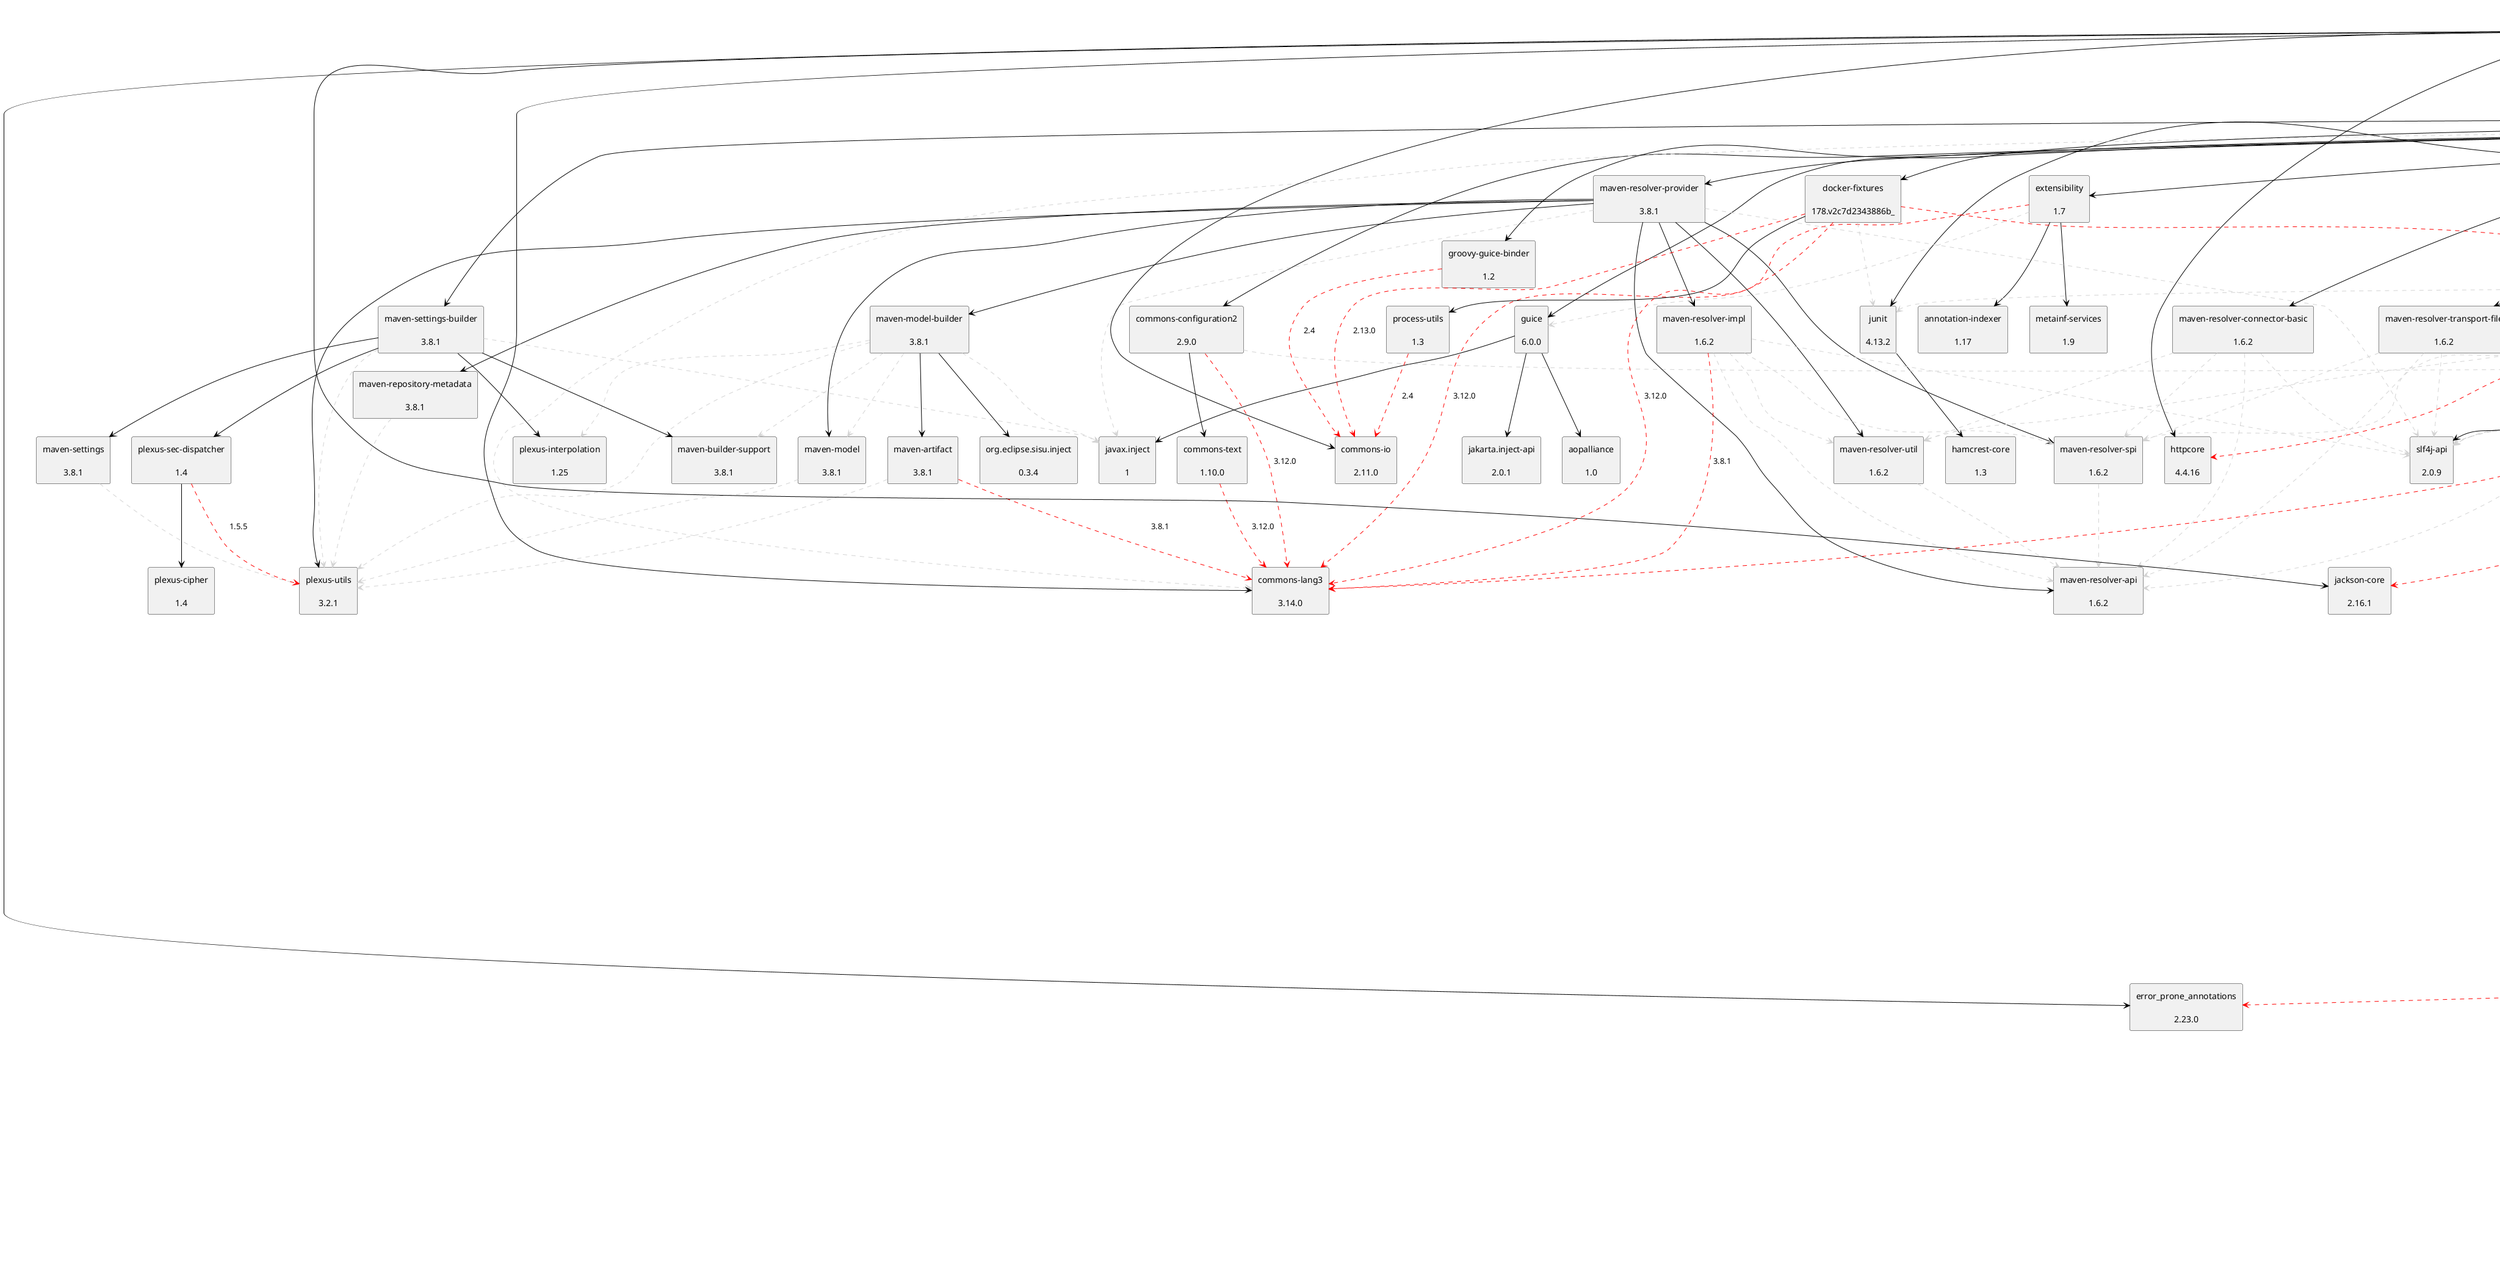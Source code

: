 @startuml
skinparam defaultTextAlignment center
skinparam rectangle {
  BackgroundColor<<optional>> beige
  BackgroundColor<<test>> lightGreen
  BackgroundColor<<runtime>> lightBlue
  BackgroundColor<<provided>> lightGray
}
rectangle "gitlab4j-api\n\n5.2.0" as org_gitlab4j_gitlab4j_api_jar
rectangle "jakarta.activation-api\n\n1.2.2" as jakarta_activation_jakarta_activation_api_jar
rectangle "jersey-common\n\n2.35" as org_glassfish_jersey_core_jersey_common_jar
rectangle "jakarta.ws.rs-api\n\n2.1.6" as jakarta_ws_rs_jakarta_ws_rs_api_jar
rectangle "jakarta.annotation-api\n\n1.3.5" as jakarta_annotation_jakarta_annotation_api_jar
rectangle "jakarta.inject\n\n2.6.1" as org_glassfish_hk2_external_jakarta_inject_jar
rectangle "osgi-resource-locator\n\n1.0.3" as org_glassfish_hk2_osgi_resource_locator_jar
rectangle "jersey-hk2\n\n2.35" as org_glassfish_jersey_inject_jersey_hk2_jar
rectangle "hk2-locator\n\n2.6.1" as org_glassfish_hk2_hk2_locator_jar
rectangle "aopalliance-repackaged\n\n2.6.1" as org_glassfish_hk2_external_aopalliance_repackaged_jar
rectangle "hk2-api\n\n2.6.1" as org_glassfish_hk2_hk2_api_jar
rectangle "hk2-utils\n\n2.6.1" as org_glassfish_hk2_hk2_utils_jar
rectangle "javassist\n\n3.27.0-GA" as org_javassist_javassist_jar
rectangle "jersey-client\n\n2.35" as org_glassfish_jersey_core_jersey_client_jar
rectangle "jersey-apache-connector\n\n2.35" as org_glassfish_jersey_connectors_jersey_apache_connector_jar
rectangle "httpclient\n\n4.5.14" as org_apache_httpcomponents_httpclient_jar
rectangle "jersey-media-multipart\n\n2.35" as org_glassfish_jersey_media_jersey_media_multipart_jar
rectangle "mimepull\n\n1.9.13" as org_jvnet_mimepull_mimepull_jar
rectangle "jersey-media-json-jackson\n\n2.35" as org_glassfish_jersey_media_jersey_media_json_jackson_jar
rectangle "jersey-entity-filtering\n\n2.35" as org_glassfish_jersey_ext_jersey_entity_filtering_jar
rectangle "jackson-annotations\n\n2.16.1" as com_fasterxml_jackson_core_jackson_annotations_jar
rectangle "jackson-databind\n\n2.16.1" as com_fasterxml_jackson_core_jackson_databind_jar
rectangle "jackson-module-jaxb-annotations\n\n2.12.2" as com_fasterxml_jackson_module_jackson_module_jaxb_annotations_jar
rectangle "jackson-core\n\n2.16.1" as com_fasterxml_jackson_core_jackson_core_jar
rectangle "jakarta.xml.bind-api\n\n2.3.2" as jakarta_xml_bind_jakarta_xml_bind_api_jar
rectangle "jakarta.servlet-api\n\n4.0.4" as jakarta_servlet_jakarta_servlet_api_jar
rectangle "acceptance-test-harness\n\n5770.v81b_784f28b_d7" as org_jenkins_ci_acceptance_test_harness_jar
rectangle "args4j\n\n2.33" as args4j_args4j_jar
rectangle "netty-codec\n\n4.1.104.Final" as io_netty_netty_codec_jar
rectangle "netty-common\n\n4.1.104.Final" as io_netty_netty_common_jar
rectangle "netty-buffer\n\n4.1.104.Final" as io_netty_netty_buffer_jar
rectangle "netty-transport\n\n4.1.104.Final" as io_netty_netty_transport_jar
rectangle "netty-resolver\n\n4.1.104.Final" as io_netty_netty_resolver_jar
rectangle "browserup-proxy-core\n\n2.1.2" as com_browserup_browserup_proxy_core_jar
rectangle "littleproxy\n\n2.0.0-beta-5" as xyz_rogfam_littleproxy_jar
rectangle "guava\n\n32.1.3-jre" as com_google_guava_guava_jar
rectangle "commons-lang3\n\n3.14.0" as org_apache_commons_commons_lang3_jar
rectangle "barchart-udt-bundle\n\n2.3.0" as com_barchart_udt_barchart_udt_bundle_jar
rectangle "slf4j-api\n\n2.0.9" as org_slf4j_slf4j_api_jar
rectangle "extensibility\n\n1.7" as com_cloudbees_extensibility_jar
rectangle "guice\n\n6.0.0" as com_google_inject_guice_jar
rectangle "annotation-indexer\n\n1.17" as org_jenkins_ci_annotation_indexer_jar
rectangle "metainf-services\n\n1.9" as org_kohsuke_metainf_services_metainf_services_jar
rectangle "jffi\n\n1.3.12" as com_github_jnr_jffi_jar
rectangle "jffi\nnative\n1.3.12" as com_github_jnr_jffi_jar_native
rectangle "jnr-ffi\n\n2.2.15" as com_github_jnr_jnr_ffi_jar
rectangle "asm\n\n9.2" as org_ow2_asm_asm_jar
rectangle "asm-commons\n\n9.2" as org_ow2_asm_asm_commons_jar
rectangle "asm-tree\n\n9.2" as org_ow2_asm_asm_tree_jar
rectangle "asm-analysis\n\n9.2" as org_ow2_asm_asm_analysis_jar
rectangle "asm-util\n\n9.2" as org_ow2_asm_asm_util_jar
rectangle "jnr-a64asm\n\n1.0.0" as com_github_jnr_jnr_a64asm_jar
rectangle "jnr-x86asm\n\n1.0.2" as com_github_jnr_jnr_x86asm_jar
rectangle "jnr-unixsocket\n\n0.38.21" as com_github_jnr_jnr_unixsocket_jar
rectangle "jnr-constants\n\n0.10.4" as com_github_jnr_jnr_constants_jar
rectangle "jnr-enxio\n\n0.32.16" as com_github_jnr_jnr_enxio_jar
rectangle "jnr-posix\n\n3.1.18" as com_github_jnr_jnr_posix_jar
rectangle "monte-screen-recorder\n\n0.7.7.0" as com_github_stephenc_monte_monte_screen_recorder_jar
rectangle "failureaccess\n\n1.0.1" as com_google_guava_failureaccess_jar
rectangle "listenablefuture\n\n9999.0-empty-to-avoid-conflict-with-guava" as com_google_guava_listenablefuture_jar
rectangle "jsr305\n\n3.0.2" as com_google_code_findbugs_jsr305_jar
rectangle "checker-qual\n\n3.37.0" as org_checkerframework_checker_qual_jar
rectangle "error_prone_annotations\n\n2.23.0" as com_google_errorprone_error_prone_annotations_jar
rectangle "j2objc-annotations\n\n2.8" as com_google_j2objc_j2objc_annotations_jar
rectangle "javax.inject\n\n1" as javax_inject_javax_inject_jar
rectangle "jakarta.inject-api\n\n2.0.1" as jakarta_inject_jakarta_inject_api_jar
rectangle "aopalliance\n\n1.0" as aopalliance_aopalliance_jar
rectangle "jsch\n\n0.1.55" as com_jcraft_jsch_jar
rectangle "commons-logging\n\n1.3.0" as commons_logging_commons_logging_jar
rectangle "commons-net\n\n3.10.0" as commons_net_commons_net_jar
rectangle "junit\n\n4.13.2" as junit_junit_jar
rectangle "hamcrest-core\n\n1.3" as org_hamcrest_hamcrest_core_jar
rectangle "commons-configuration2\n\n2.9.0" as org_apache_commons_commons_configuration2_jar
rectangle "commons-text\n\n1.10.0" as org_apache_commons_commons_text_jar
rectangle "maven-model\n\n3.8.1" as org_apache_maven_maven_model_jar
rectangle "plexus-utils\n\n3.2.1" as org_codehaus_plexus_plexus_utils_jar
rectangle "maven-resolver-provider\n\n3.8.1" as org_apache_maven_maven_resolver_provider_jar
rectangle "maven-model-builder\n\n3.8.1" as org_apache_maven_maven_model_builder_jar
rectangle "plexus-interpolation\n\n1.25" as org_codehaus_plexus_plexus_interpolation_jar
rectangle "maven-artifact\n\n3.8.1" as org_apache_maven_maven_artifact_jar
rectangle "maven-builder-support\n\n3.8.1" as org_apache_maven_maven_builder_support_jar
rectangle "org.eclipse.sisu.inject\n\n0.3.4" as org_eclipse_sisu_org_eclipse_sisu_inject_jar
rectangle "maven-repository-metadata\n\n3.8.1" as org_apache_maven_maven_repository_metadata_jar
rectangle "maven-resolver-api\n\n1.6.2" as org_apache_maven_resolver_maven_resolver_api_jar
rectangle "maven-resolver-spi\n\n1.6.2" as org_apache_maven_resolver_maven_resolver_spi_jar
rectangle "maven-resolver-util\n\n1.6.2" as org_apache_maven_resolver_maven_resolver_util_jar
rectangle "maven-resolver-impl\n\n1.6.2" as org_apache_maven_resolver_maven_resolver_impl_jar
rectangle "maven-settings-builder\n\n3.8.1" as org_apache_maven_maven_settings_builder_jar
rectangle "maven-settings\n\n3.8.1" as org_apache_maven_maven_settings_jar
rectangle "plexus-sec-dispatcher\n\n1.4" as org_sonatype_plexus_plexus_sec_dispatcher_jar
rectangle "plexus-cipher\n\n1.4" as org_sonatype_plexus_plexus_cipher_jar
rectangle "maven-resolver-connector-basic\n\n1.6.2" as org_apache_maven_resolver_maven_resolver_connector_basic_jar
rectangle "maven-resolver-transport-file\n\n1.6.2" as org_apache_maven_resolver_maven_resolver_transport_file_jar
rectangle "maven-resolver-transport-http\n\n1.6.2" as org_apache_maven_resolver_maven_resolver_transport_http_jar
rectangle "httpcore\n\n4.4.16" as org_apache_httpcomponents_httpcore_jar
rectangle "bcpkix-jdk18on\n\n1.77" as org_bouncycastle_bcpkix_jdk18on_jar
rectangle "bcprov-jdk18on\n\n1.77" as org_bouncycastle_bcprov_jdk18on_jar
rectangle "bcutil-jdk18on\n\n1.77" as org_bouncycastle_bcutil_jdk18on_jar
rectangle "groovy\n\n3.0.19" as org_codehaus_groovy_groovy_jar
rectangle "groovy-console\n\n3.0.19" as org_codehaus_groovy_groovy_console_jar
rectangle "hamcrest\n\n2.2" as org_hamcrest_hamcrest_jar
rectangle "crypto-util\n\n1.9" as org_jenkins_ci_crypto_util_jar
rectangle "commons-codec\n\n1.11" as commons_codec_commons_codec_jar
rectangle "groovy-guice-binder\n\n1.2" as org_jenkins_ci_groovy_guice_binder_jar
rectangle "commons-io\n\n2.11.0" as commons_io_commons_io_jar
rectangle "commons-discovery\n\n0.4" as commons_discovery_commons_discovery_jar
rectangle "jira-api\n\n1.3" as org_jenkins_ci_jira_api_jar
rectangle "activation\n\n1.1" as javax_activation_activation_jar
rectangle "jaxrpc-api\n\n1.1" as javax_xml_jaxrpc_api_jar
rectangle "saaj-api\n\n1.3" as javax_xml_soap_saaj_api_jar
rectangle "axis\n\n1.4" as org_apache_axis_axis_jar
rectangle "wsdl4j\n\n1.6.1" as wsdl4j_wsdl4j_jar
rectangle "test-annotations\n\n1.4" as org_jenkins_ci_test_annotations_jar
rectangle "version-number\n\n1.11" as org_jenkins_ci_version_number_jar
rectangle "remoting\n\n3192.v713e3b_039fb_e" as org_jenkins_ci_main_remoting_jar
rectangle "docker-fixtures\n\n178.v2c7d2343886b_" as org_jenkins_ci_test_docker_fixtures_jar
rectangle "process-utils\n\n1.3" as org_jenkins_ci_process_utils_jar
rectangle "json\n\n20231013" as org_json_json_jar
rectangle "wordnet-random-name\n\n1.5" as org_kohsuke_wordnet_random_name_jar
rectangle "lift\n\n4.14.0" as org_seleniumhq_selenium_lift_jar
rectangle "selenium-api\n\n4.14.0" as org_seleniumhq_selenium_selenium_api_jar
rectangle "selenium-support\n\n4.14.0" as org_seleniumhq_selenium_selenium_support_jar
rectangle "selenium-chrome-driver\n\n4.14.0" as org_seleniumhq_selenium_selenium_chrome_driver_jar
rectangle "auto-service-annotations\n\n1.1.1" as com_google_auto_service_auto_service_annotations_jar
rectangle "selenium-chromium-driver\n\n4.14.0" as org_seleniumhq_selenium_selenium_chromium_driver_jar
rectangle "selenium-json\n\n4.14.0" as org_seleniumhq_selenium_selenium_json_jar
rectangle "selenium-remote-driver\n\n4.14.0" as org_seleniumhq_selenium_selenium_remote_driver_jar
rectangle "selenium-manager\n\n4.14.0" as org_seleniumhq_selenium_selenium_manager_jar
rectangle "selenium-os\n\n4.14.0" as org_seleniumhq_selenium_selenium_os_jar
rectangle "commons-exec\n\n1.3" as org_apache_commons_commons_exec_jar
rectangle "opentelemetry-api\n\n1.28.0" as io_opentelemetry_opentelemetry_api_jar
rectangle "opentelemetry-context\n\n1.28.0" as io_opentelemetry_opentelemetry_context_jar
rectangle "opentelemetry-exporter-logging\n\n1.28.0" as io_opentelemetry_opentelemetry_exporter_logging_jar
rectangle "opentelemetry-sdk\n\n1.28.0" as io_opentelemetry_opentelemetry_sdk_jar
rectangle "opentelemetry-sdk-metrics\n\n1.28.0" as io_opentelemetry_opentelemetry_sdk_metrics_jar
rectangle "opentelemetry-sdk-common\n\n1.28.0" as io_opentelemetry_opentelemetry_sdk_common_jar
rectangle "opentelemetry-sdk-logs\n\n1.28.0" as io_opentelemetry_opentelemetry_sdk_logs_jar
rectangle "opentelemetry-sdk-extension-autoconfigure-spi\n\n1.28.0" as io_opentelemetry_opentelemetry_sdk_extension_autoconfigure_spi_jar
rectangle "opentelemetry-sdk-extension-autoconfigure\n\n1.28.0" as io_opentelemetry_opentelemetry_sdk_extension_autoconfigure_jar
rectangle "opentelemetry-sdk-trace\n\n1.28.0" as io_opentelemetry_opentelemetry_sdk_trace_jar
rectangle "opentelemetry-semconv\n\n1.28.0-alpha" as io_opentelemetry_opentelemetry_semconv_jar
rectangle "byte-buddy\n\n1.14.10" as net_bytebuddy_byte_buddy_jar
rectangle "selenium-http\n\n4.14.0" as org_seleniumhq_selenium_selenium_http_jar
rectangle "selenium-firefox-driver\n\n4.14.0" as org_seleniumhq_selenium_selenium_firefox_driver_jar
rectangle "selenium-devtools-v85\n\n4.14.0" as org_seleniumhq_selenium_selenium_devtools_v85_jar
rectangle "failsafe\n\n3.3.2" as dev_failsafe_failsafe_jar
rectangle "selenium-java\n\n4.14.0" as org_seleniumhq_selenium_selenium_java_jar
rectangle "selenium-devtools-v116\n\n4.14.0" as org_seleniumhq_selenium_selenium_devtools_v116_jar
rectangle "selenium-devtools-v117\n\n4.14.0" as org_seleniumhq_selenium_selenium_devtools_v117_jar
rectangle "selenium-devtools-v118\n\n4.14.0" as org_seleniumhq_selenium_selenium_devtools_v118_jar
rectangle "selenium-edge-driver\n\n4.14.0" as org_seleniumhq_selenium_selenium_edge_driver_jar
rectangle "selenium-safari-driver\n\n4.14.0" as org_seleniumhq_selenium_selenium_safari_driver_jar
rectangle "slf4j-jdk14\n\n2.0.9" as org_slf4j_slf4j_jdk14_jar
rectangle "zt-zip\n\n1.16" as org_zeroturnaround_zt_zip_jar
rectangle "coverage-ui-tests\n\nUNVERSIONED" as io_jenkins_plugins_coverage_ui_tests_jar
rectangle "spotbugs-annotations\n\n4.8.2" as com_github_spotbugs_spotbugs_annotations_jar
rectangle "streamex\n\n0.8.2" as one_util_streamex_jar
rectangle "codingstyle\n\n3.30.0" as edu_hm_hafner_codingstyle_jar
org_gitlab4j_gitlab4j_api_jar -[#000000]-> jakarta_activation_jakarta_activation_api_jar
org_glassfish_jersey_core_jersey_common_jar .[#D3D3D3].> jakarta_ws_rs_jakarta_ws_rs_api_jar
org_glassfish_jersey_core_jersey_common_jar -[#000000]-> jakarta_annotation_jakarta_annotation_api_jar
org_glassfish_jersey_core_jersey_common_jar .[#D3D3D3].> org_glassfish_hk2_external_jakarta_inject_jar
org_glassfish_jersey_core_jersey_common_jar -[#000000]-> org_glassfish_hk2_osgi_resource_locator_jar
org_glassfish_jersey_inject_jersey_hk2_jar -[#000000]-> org_glassfish_jersey_core_jersey_common_jar
org_glassfish_hk2_hk2_locator_jar .[#D3D3D3].> org_glassfish_hk2_external_jakarta_inject_jar
org_glassfish_hk2_hk2_locator_jar -[#000000]-> org_glassfish_hk2_external_aopalliance_repackaged_jar
org_glassfish_hk2_hk2_api_jar .[#D3D3D3].> org_glassfish_hk2_external_jakarta_inject_jar
org_glassfish_hk2_hk2_api_jar .[#D3D3D3].> org_glassfish_hk2_hk2_utils_jar
org_glassfish_hk2_hk2_api_jar .[#D3D3D3].> org_glassfish_hk2_external_aopalliance_repackaged_jar
org_glassfish_hk2_hk2_locator_jar -[#000000]-> org_glassfish_hk2_hk2_api_jar
org_glassfish_hk2_hk2_utils_jar .[#D3D3D3].> org_glassfish_hk2_external_jakarta_inject_jar
org_glassfish_hk2_hk2_locator_jar -[#000000]-> org_glassfish_hk2_hk2_utils_jar
org_glassfish_jersey_inject_jersey_hk2_jar -[#000000]-> org_glassfish_hk2_hk2_locator_jar
org_glassfish_jersey_inject_jersey_hk2_jar .[#FF0000].> org_javassist_javassist_jar: 3.25.0-GA
org_gitlab4j_gitlab4j_api_jar -[#000000]-> org_glassfish_jersey_inject_jersey_hk2_jar
org_glassfish_jersey_core_jersey_client_jar -[#000000]-> jakarta_ws_rs_jakarta_ws_rs_api_jar
org_glassfish_jersey_core_jersey_client_jar .[#D3D3D3].> org_glassfish_jersey_core_jersey_common_jar
org_glassfish_jersey_core_jersey_client_jar -[#000000]-> org_glassfish_hk2_external_jakarta_inject_jar
org_gitlab4j_gitlab4j_api_jar -[#000000]-> org_glassfish_jersey_core_jersey_client_jar
org_glassfish_jersey_connectors_jersey_apache_connector_jar .[#FF0000].> org_apache_httpcomponents_httpclient_jar: 4.5.13
org_glassfish_jersey_connectors_jersey_apache_connector_jar .[#D3D3D3].> org_glassfish_jersey_core_jersey_common_jar
org_glassfish_jersey_connectors_jersey_apache_connector_jar .[#D3D3D3].> org_glassfish_jersey_core_jersey_client_jar
org_glassfish_jersey_connectors_jersey_apache_connector_jar .[#D3D3D3].> jakarta_ws_rs_jakarta_ws_rs_api_jar
org_gitlab4j_gitlab4j_api_jar -[#000000]-> org_glassfish_jersey_connectors_jersey_apache_connector_jar
org_glassfish_jersey_media_jersey_media_multipart_jar .[#D3D3D3].> org_glassfish_jersey_core_jersey_common_jar
org_glassfish_jersey_media_jersey_media_multipart_jar -[#000000]-> org_jvnet_mimepull_mimepull_jar
org_gitlab4j_gitlab4j_api_jar -[#000000]-> org_glassfish_jersey_media_jersey_media_multipart_jar
org_glassfish_jersey_media_jersey_media_json_jackson_jar .[#D3D3D3].> org_glassfish_jersey_core_jersey_common_jar
org_glassfish_jersey_ext_jersey_entity_filtering_jar .[#D3D3D3].> jakarta_ws_rs_jakarta_ws_rs_api_jar
org_glassfish_jersey_media_jersey_media_json_jackson_jar -[#000000]-> org_glassfish_jersey_ext_jersey_entity_filtering_jar
org_glassfish_jersey_media_jersey_media_json_jackson_jar .[#FF0000].> com_fasterxml_jackson_core_jackson_annotations_jar: 2.12.2
org_glassfish_jersey_media_jersey_media_json_jackson_jar .[#FF0000].> com_fasterxml_jackson_core_jackson_databind_jar: 2.12.2
com_fasterxml_jackson_module_jackson_module_jaxb_annotations_jar .[#FF0000].> com_fasterxml_jackson_core_jackson_annotations_jar: 2.12.2
com_fasterxml_jackson_module_jackson_module_jaxb_annotations_jar .[#FF0000].> com_fasterxml_jackson_core_jackson_core_jar: 2.12.2
com_fasterxml_jackson_module_jackson_module_jaxb_annotations_jar .[#FF0000].> com_fasterxml_jackson_core_jackson_databind_jar: 2.12.2
jakarta_xml_bind_jakarta_xml_bind_api_jar .[#FF0000].> jakarta_activation_jakarta_activation_api_jar: 1.2.1
com_fasterxml_jackson_module_jackson_module_jaxb_annotations_jar -[#000000]-> jakarta_xml_bind_jakarta_xml_bind_api_jar
com_fasterxml_jackson_module_jackson_module_jaxb_annotations_jar .[#FF0000].> jakarta_activation_jakarta_activation_api_jar: 1.2.1
org_glassfish_jersey_media_jersey_media_json_jackson_jar -[#000000]-> com_fasterxml_jackson_module_jackson_module_jaxb_annotations_jar
org_gitlab4j_gitlab4j_api_jar -[#000000]-> org_glassfish_jersey_media_jersey_media_json_jackson_jar
org_gitlab4j_gitlab4j_api_jar -[#000000]-> jakarta_servlet_jakarta_servlet_api_jar
org_jenkins_ci_acceptance_test_harness_jar -[#000000]-> org_gitlab4j_gitlab4j_api_jar
org_jenkins_ci_acceptance_test_harness_jar -[#000000]-> args4j_args4j_jar
io_netty_netty_codec_jar -[#000000]-> io_netty_netty_common_jar
io_netty_netty_buffer_jar .[#D3D3D3].> io_netty_netty_common_jar
io_netty_netty_codec_jar -[#000000]-> io_netty_netty_buffer_jar
io_netty_netty_transport_jar .[#D3D3D3].> io_netty_netty_common_jar
io_netty_netty_transport_jar .[#D3D3D3].> io_netty_netty_buffer_jar
io_netty_netty_transport_jar .[#D3D3D3].> io_netty_netty_resolver_jar
io_netty_netty_codec_jar -[#000000]-> io_netty_netty_transport_jar
com_browserup_browserup_proxy_core_jar -[#000000]-> io_netty_netty_codec_jar
xyz_rogfam_littleproxy_jar .[#FF0000].> com_google_guava_guava_jar: 27.1-jre
xyz_rogfam_littleproxy_jar .[#FF0000].> org_apache_commons_commons_lang3_jar: 3.8.1
xyz_rogfam_littleproxy_jar -[#000000]-> com_barchart_udt_barchart_udt_bundle_jar
xyz_rogfam_littleproxy_jar .[#D3D3D3].> org_slf4j_slf4j_api_jar
com_browserup_browserup_proxy_core_jar -[#000000]-> xyz_rogfam_littleproxy_jar
com_browserup_browserup_proxy_core_jar -[#000000]-> io_netty_netty_resolver_jar
com_browserup_browserup_proxy_core_jar -[#000000]-> org_javassist_javassist_jar
org_jenkins_ci_acceptance_test_harness_jar -[#000000]-> com_browserup_browserup_proxy_core_jar
com_cloudbees_extensibility_jar .[#D3D3D3].> com_google_inject_guice_jar
com_cloudbees_extensibility_jar .[#FF0000].> org_apache_commons_commons_lang3_jar: 3.12.0
com_cloudbees_extensibility_jar -[#000000]-> org_jenkins_ci_annotation_indexer_jar
com_cloudbees_extensibility_jar -[#000000]-> org_kohsuke_metainf_services_metainf_services_jar
org_jenkins_ci_acceptance_test_harness_jar -[#000000]-> com_cloudbees_extensibility_jar
org_jenkins_ci_acceptance_test_harness_jar .[#FF0000].> com_fasterxml_jackson_core_jackson_databind_jar: 2.16.0
org_jenkins_ci_acceptance_test_harness_jar -[#000000]-> com_github_jnr_jffi_jar
org_jenkins_ci_acceptance_test_harness_jar -[#000000]-> com_github_jnr_jffi_jar_native
com_github_jnr_jnr_ffi_jar .[#D3D3D3].> com_github_jnr_jffi_jar
com_github_jnr_jnr_ffi_jar -[#000000]-> org_ow2_asm_asm_jar
org_ow2_asm_asm_commons_jar .[#D3D3D3].> org_ow2_asm_asm_jar
org_ow2_asm_asm_commons_jar .[#D3D3D3].> org_ow2_asm_asm_tree_jar
org_ow2_asm_asm_commons_jar .[#D3D3D3].> org_ow2_asm_asm_analysis_jar
com_github_jnr_jnr_ffi_jar -[#000000]-> org_ow2_asm_asm_commons_jar
org_ow2_asm_asm_analysis_jar .[#D3D3D3].> org_ow2_asm_asm_tree_jar
com_github_jnr_jnr_ffi_jar -[#000000]-> org_ow2_asm_asm_analysis_jar
org_ow2_asm_asm_tree_jar .[#D3D3D3].> org_ow2_asm_asm_jar
com_github_jnr_jnr_ffi_jar -[#000000]-> org_ow2_asm_asm_tree_jar
org_ow2_asm_asm_util_jar .[#D3D3D3].> org_ow2_asm_asm_jar
org_ow2_asm_asm_util_jar .[#D3D3D3].> org_ow2_asm_asm_tree_jar
org_ow2_asm_asm_util_jar .[#D3D3D3].> org_ow2_asm_asm_analysis_jar
com_github_jnr_jnr_ffi_jar -[#000000]-> org_ow2_asm_asm_util_jar
com_github_jnr_jnr_ffi_jar -[#000000]-> com_github_jnr_jnr_a64asm_jar
com_github_jnr_jnr_ffi_jar -[#000000]-> com_github_jnr_jnr_x86asm_jar
com_github_jnr_jnr_unixsocket_jar -[#000000]-> com_github_jnr_jnr_ffi_jar
com_github_jnr_jnr_unixsocket_jar -[#000000]-> com_github_jnr_jnr_constants_jar
com_github_jnr_jnr_enxio_jar .[#D3D3D3].> com_github_jnr_jnr_constants_jar
com_github_jnr_jnr_enxio_jar .[#D3D3D3].> com_github_jnr_jnr_ffi_jar
com_github_jnr_jnr_unixsocket_jar -[#000000]-> com_github_jnr_jnr_enxio_jar
com_github_jnr_jnr_posix_jar .[#D3D3D3].> com_github_jnr_jnr_ffi_jar
com_github_jnr_jnr_posix_jar .[#D3D3D3].> com_github_jnr_jnr_constants_jar
com_github_jnr_jnr_unixsocket_jar -[#000000]-> com_github_jnr_jnr_posix_jar
org_jenkins_ci_acceptance_test_harness_jar -[#000000]-> com_github_jnr_jnr_unixsocket_jar
org_jenkins_ci_acceptance_test_harness_jar -[#000000]-> com_github_stephenc_monte_monte_screen_recorder_jar
com_google_guava_guava_jar -[#000000]-> com_google_guava_failureaccess_jar
com_google_guava_guava_jar -[#000000]-> com_google_guava_listenablefuture_jar
com_google_guava_guava_jar -[#000000]-> com_google_code_findbugs_jsr305_jar
com_google_guava_guava_jar -[#000000]-> org_checkerframework_checker_qual_jar
com_google_guava_guava_jar .[#FF0000].> com_google_errorprone_error_prone_annotations_jar: 2.21.1
com_google_guava_guava_jar -[#000000]-> com_google_j2objc_j2objc_annotations_jar
org_jenkins_ci_acceptance_test_harness_jar -[#000000]-> com_google_guava_guava_jar
com_google_inject_guice_jar -[#000000]-> javax_inject_javax_inject_jar
com_google_inject_guice_jar -[#000000]-> jakarta_inject_jakarta_inject_api_jar
com_google_inject_guice_jar -[#000000]-> aopalliance_aopalliance_jar
org_jenkins_ci_acceptance_test_harness_jar -[#000000]-> com_google_inject_guice_jar
org_jenkins_ci_acceptance_test_harness_jar -[#000000]-> com_jcraft_jsch_jar
org_jenkins_ci_acceptance_test_harness_jar -[#000000]-> commons_logging_commons_logging_jar
org_jenkins_ci_acceptance_test_harness_jar -[#000000]-> commons_net_commons_net_jar
junit_junit_jar -[#000000]-> org_hamcrest_hamcrest_core_jar
org_jenkins_ci_acceptance_test_harness_jar -[#000000]-> junit_junit_jar
org_apache_commons_commons_configuration2_jar .[#FF0000].> org_apache_commons_commons_lang3_jar: 3.12.0
org_apache_commons_commons_text_jar .[#FF0000].> org_apache_commons_commons_lang3_jar: 3.12.0
org_apache_commons_commons_configuration2_jar -[#000000]-> org_apache_commons_commons_text_jar
org_apache_commons_commons_configuration2_jar .[#D3D3D3].> commons_logging_commons_logging_jar
org_jenkins_ci_acceptance_test_harness_jar -[#000000]-> org_apache_commons_commons_configuration2_jar
org_jenkins_ci_acceptance_test_harness_jar .[#D3D3D3].> org_apache_commons_commons_lang3_jar
org_apache_maven_maven_model_jar .[#D3D3D3].> org_codehaus_plexus_plexus_utils_jar
org_apache_maven_maven_resolver_provider_jar -[#000000]-> org_apache_maven_maven_model_jar
org_apache_maven_maven_model_builder_jar .[#D3D3D3].> org_codehaus_plexus_plexus_utils_jar
org_apache_maven_maven_model_builder_jar .[#D3D3D3].> org_codehaus_plexus_plexus_interpolation_jar
org_apache_maven_maven_model_builder_jar .[#D3D3D3].> javax_inject_javax_inject_jar
org_apache_maven_maven_model_builder_jar .[#D3D3D3].> org_apache_maven_maven_model_jar
org_apache_maven_maven_artifact_jar .[#D3D3D3].> org_codehaus_plexus_plexus_utils_jar
org_apache_maven_maven_artifact_jar .[#FF0000].> org_apache_commons_commons_lang3_jar: 3.8.1
org_apache_maven_maven_model_builder_jar -[#000000]-> org_apache_maven_maven_artifact_jar
org_apache_maven_maven_model_builder_jar .[#D3D3D3].> org_apache_maven_maven_builder_support_jar
org_apache_maven_maven_model_builder_jar -[#000000]-> org_eclipse_sisu_org_eclipse_sisu_inject_jar
org_apache_maven_maven_resolver_provider_jar -[#000000]-> org_apache_maven_maven_model_builder_jar
org_apache_maven_maven_repository_metadata_jar .[#D3D3D3].> org_codehaus_plexus_plexus_utils_jar
org_apache_maven_maven_resolver_provider_jar -[#000000]-> org_apache_maven_maven_repository_metadata_jar
org_apache_maven_maven_resolver_provider_jar -[#000000]-> org_apache_maven_resolver_maven_resolver_api_jar
org_apache_maven_resolver_maven_resolver_spi_jar .[#D3D3D3].> org_apache_maven_resolver_maven_resolver_api_jar
org_apache_maven_maven_resolver_provider_jar -[#000000]-> org_apache_maven_resolver_maven_resolver_spi_jar
org_apache_maven_resolver_maven_resolver_util_jar .[#D3D3D3].> org_apache_maven_resolver_maven_resolver_api_jar
org_apache_maven_maven_resolver_provider_jar -[#000000]-> org_apache_maven_resolver_maven_resolver_util_jar
org_apache_maven_resolver_maven_resolver_impl_jar .[#D3D3D3].> org_apache_maven_resolver_maven_resolver_api_jar
org_apache_maven_resolver_maven_resolver_impl_jar .[#D3D3D3].> org_apache_maven_resolver_maven_resolver_spi_jar
org_apache_maven_resolver_maven_resolver_impl_jar .[#D3D3D3].> org_apache_maven_resolver_maven_resolver_util_jar
org_apache_maven_resolver_maven_resolver_impl_jar .[#FF0000].> org_apache_commons_commons_lang3_jar: 3.8.1
org_apache_maven_resolver_maven_resolver_impl_jar .[#D3D3D3].> org_slf4j_slf4j_api_jar
org_apache_maven_maven_resolver_provider_jar -[#000000]-> org_apache_maven_resolver_maven_resolver_impl_jar
org_apache_maven_maven_resolver_provider_jar -[#000000]-> org_codehaus_plexus_plexus_utils_jar
org_apache_maven_maven_resolver_provider_jar .[#D3D3D3].> javax_inject_javax_inject_jar
org_apache_maven_maven_resolver_provider_jar .[#D3D3D3].> org_slf4j_slf4j_api_jar
org_jenkins_ci_acceptance_test_harness_jar -[#000000]-> org_apache_maven_maven_resolver_provider_jar
org_apache_maven_maven_settings_builder_jar -[#000000]-> org_apache_maven_maven_builder_support_jar
org_apache_maven_maven_settings_builder_jar .[#D3D3D3].> javax_inject_javax_inject_jar
org_apache_maven_maven_settings_builder_jar -[#000000]-> org_codehaus_plexus_plexus_interpolation_jar
org_apache_maven_maven_settings_builder_jar .[#D3D3D3].> org_codehaus_plexus_plexus_utils_jar
org_apache_maven_maven_settings_jar .[#D3D3D3].> org_codehaus_plexus_plexus_utils_jar
org_apache_maven_maven_settings_builder_jar -[#000000]-> org_apache_maven_maven_settings_jar
org_sonatype_plexus_plexus_sec_dispatcher_jar .[#FF0000].> org_codehaus_plexus_plexus_utils_jar: 1.5.5
org_sonatype_plexus_plexus_sec_dispatcher_jar -[#000000]-> org_sonatype_plexus_plexus_cipher_jar
org_apache_maven_maven_settings_builder_jar -[#000000]-> org_sonatype_plexus_plexus_sec_dispatcher_jar
org_jenkins_ci_acceptance_test_harness_jar -[#000000]-> org_apache_maven_maven_settings_builder_jar
org_apache_maven_resolver_maven_resolver_connector_basic_jar .[#D3D3D3].> org_apache_maven_resolver_maven_resolver_api_jar
org_apache_maven_resolver_maven_resolver_connector_basic_jar .[#D3D3D3].> org_apache_maven_resolver_maven_resolver_spi_jar
org_apache_maven_resolver_maven_resolver_connector_basic_jar .[#D3D3D3].> org_apache_maven_resolver_maven_resolver_util_jar
org_apache_maven_resolver_maven_resolver_connector_basic_jar .[#D3D3D3].> org_slf4j_slf4j_api_jar
org_jenkins_ci_acceptance_test_harness_jar -[#000000]-> org_apache_maven_resolver_maven_resolver_connector_basic_jar
org_apache_maven_resolver_maven_resolver_transport_file_jar .[#D3D3D3].> org_apache_maven_resolver_maven_resolver_api_jar
org_apache_maven_resolver_maven_resolver_transport_file_jar .[#D3D3D3].> org_apache_maven_resolver_maven_resolver_spi_jar
org_apache_maven_resolver_maven_resolver_transport_file_jar .[#D3D3D3].> org_slf4j_slf4j_api_jar
org_jenkins_ci_acceptance_test_harness_jar -[#000000]-> org_apache_maven_resolver_maven_resolver_transport_file_jar
org_apache_maven_resolver_maven_resolver_transport_http_jar .[#D3D3D3].> org_apache_maven_resolver_maven_resolver_api_jar
org_apache_maven_resolver_maven_resolver_transport_http_jar .[#D3D3D3].> org_apache_maven_resolver_maven_resolver_spi_jar
org_apache_maven_resolver_maven_resolver_transport_http_jar .[#D3D3D3].> org_apache_maven_resolver_maven_resolver_util_jar
org_apache_maven_resolver_maven_resolver_transport_http_jar .[#FF0000].> org_apache_httpcomponents_httpclient_jar: 4.5.12
org_apache_maven_resolver_maven_resolver_transport_http_jar .[#FF0000].> org_apache_httpcomponents_httpcore_jar: 4.4.13
org_apache_maven_resolver_maven_resolver_transport_http_jar .[#D3D3D3].> org_slf4j_slf4j_api_jar
org_jenkins_ci_acceptance_test_harness_jar -[#000000]-> org_apache_maven_resolver_maven_resolver_transport_http_jar
org_bouncycastle_bcpkix_jdk18on_jar -[#000000]-> org_bouncycastle_bcprov_jdk18on_jar
org_bouncycastle_bcutil_jdk18on_jar .[#D3D3D3].> org_bouncycastle_bcprov_jdk18on_jar
org_bouncycastle_bcpkix_jdk18on_jar -[#000000]-> org_bouncycastle_bcutil_jdk18on_jar
org_jenkins_ci_acceptance_test_harness_jar -[#000000]-> org_bouncycastle_bcpkix_jdk18on_jar
org_jenkins_ci_acceptance_test_harness_jar -[#000000]-> org_codehaus_groovy_groovy_jar
org_codehaus_groovy_groovy_console_jar .[#D3D3D3].> org_codehaus_groovy_groovy_jar
org_jenkins_ci_acceptance_test_harness_jar -[#000000]-> org_codehaus_groovy_groovy_console_jar
org_jenkins_ci_acceptance_test_harness_jar -[#000000]-> org_hamcrest_hamcrest_jar
org_jenkins_ci_crypto_util_jar .[#FF0000].> commons_codec_commons_codec_jar: 1.15
org_jenkins_ci_acceptance_test_harness_jar -[#000000]-> org_jenkins_ci_crypto_util_jar
org_jenkins_ci_groovy_guice_binder_jar .[#FF0000].> commons_io_commons_io_jar: 2.4
org_jenkins_ci_acceptance_test_harness_jar -[#000000]-> org_jenkins_ci_groovy_guice_binder_jar
commons_discovery_commons_discovery_jar .[#D3D3D3].> commons_logging_commons_logging_jar
org_jenkins_ci_jira_api_jar -[#000000]-> commons_discovery_commons_discovery_jar
org_jenkins_ci_jira_api_jar .[#D3D3D3].> commons_logging_commons_logging_jar
org_jenkins_ci_jira_api_jar -[#000000]-> javax_activation_activation_jar
org_jenkins_ci_jira_api_jar -[#000000]-> javax_xml_jaxrpc_api_jar
javax_xml_soap_saaj_api_jar .[#FF0000].> javax_activation_activation_jar: 1.0.2
org_jenkins_ci_jira_api_jar -[#000000]-> javax_xml_soap_saaj_api_jar
org_jenkins_ci_jira_api_jar -[#000000]-> org_apache_axis_axis_jar
org_jenkins_ci_jira_api_jar -[#000000]-> wsdl4j_wsdl4j_jar
org_jenkins_ci_acceptance_test_harness_jar -[#000000]-> org_jenkins_ci_jira_api_jar
org_jenkins_ci_acceptance_test_harness_jar -[#000000]-> org_jenkins_ci_test_annotations_jar
org_jenkins_ci_acceptance_test_harness_jar -[#000000]-> org_jenkins_ci_version_number_jar
org_jenkins_ci_acceptance_test_harness_jar -[#000000]-> org_jenkins_ci_main_remoting_jar
org_jenkins_ci_test_docker_fixtures_jar .[#FF0000].> commons_io_commons_io_jar: 2.13.0
org_jenkins_ci_process_utils_jar .[#FF0000].> commons_io_commons_io_jar: 2.4
org_jenkins_ci_test_docker_fixtures_jar -[#000000]-> org_jenkins_ci_process_utils_jar
org_jenkins_ci_test_docker_fixtures_jar .[#FF0000].> com_fasterxml_jackson_core_jackson_databind_jar: 2.15.2
org_jenkins_ci_test_docker_fixtures_jar .[#FF0000].> org_apache_commons_commons_lang3_jar: 3.12.0
org_jenkins_ci_test_docker_fixtures_jar .[#D3D3D3].> junit_junit_jar
org_jenkins_ci_acceptance_test_harness_jar -[#000000]-> org_jenkins_ci_test_docker_fixtures_jar
org_jenkins_ci_acceptance_test_harness_jar -[#000000]-> org_json_json_jar
org_jenkins_ci_acceptance_test_harness_jar -[#000000]-> org_kohsuke_wordnet_random_name_jar
org_seleniumhq_selenium_lift_jar .[#D3D3D3].> junit_junit_jar
org_seleniumhq_selenium_lift_jar .[#D3D3D3].> org_hamcrest_hamcrest_jar
org_seleniumhq_selenium_lift_jar .[#D3D3D3].> org_seleniumhq_selenium_selenium_api_jar
org_seleniumhq_selenium_lift_jar .[#D3D3D3].> org_seleniumhq_selenium_selenium_support_jar
org_jenkins_ci_acceptance_test_harness_jar -[#000000]-> org_seleniumhq_selenium_lift_jar
org_jenkins_ci_acceptance_test_harness_jar -[#000000]-> org_seleniumhq_selenium_selenium_api_jar
org_seleniumhq_selenium_selenium_chrome_driver_jar -[#000000]-> com_google_auto_service_auto_service_annotations_jar
org_seleniumhq_selenium_selenium_chrome_driver_jar .[#FF0000].> com_google_guava_guava_jar: 32.1.2-jre
org_seleniumhq_selenium_selenium_chrome_driver_jar .[#D3D3D3].> org_seleniumhq_selenium_selenium_api_jar
org_seleniumhq_selenium_selenium_chromium_driver_jar .[#D3D3D3].> com_google_auto_service_auto_service_annotations_jar
org_seleniumhq_selenium_selenium_chromium_driver_jar .[#FF0000].> com_google_guava_guava_jar: 32.1.2-jre
org_seleniumhq_selenium_selenium_chromium_driver_jar .[#D3D3D3].> org_seleniumhq_selenium_selenium_json_jar
org_seleniumhq_selenium_selenium_chromium_driver_jar .[#D3D3D3].> org_seleniumhq_selenium_selenium_remote_driver_jar
org_seleniumhq_selenium_selenium_chrome_driver_jar -[#000000]-> org_seleniumhq_selenium_selenium_chromium_driver_jar
org_seleniumhq_selenium_selenium_json_jar .[#D3D3D3].> org_seleniumhq_selenium_selenium_api_jar
org_seleniumhq_selenium_selenium_chrome_driver_jar -[#000000]-> org_seleniumhq_selenium_selenium_json_jar
org_seleniumhq_selenium_selenium_manager_jar .[#FF0000].> com_google_guava_guava_jar: 32.1.2-jre
org_seleniumhq_selenium_selenium_manager_jar .[#D3D3D3].> org_seleniumhq_selenium_selenium_api_jar
org_seleniumhq_selenium_selenium_manager_jar .[#D3D3D3].> org_seleniumhq_selenium_selenium_json_jar
org_seleniumhq_selenium_selenium_os_jar .[#FF0000].> com_google_guava_guava_jar: 32.1.2-jre
org_seleniumhq_selenium_selenium_os_jar -[#000000]-> org_apache_commons_commons_exec_jar
org_seleniumhq_selenium_selenium_os_jar .[#D3D3D3].> org_seleniumhq_selenium_selenium_api_jar
org_seleniumhq_selenium_selenium_manager_jar -[#000000]-> org_seleniumhq_selenium_selenium_os_jar
org_seleniumhq_selenium_selenium_chrome_driver_jar -[#000000]-> org_seleniumhq_selenium_selenium_manager_jar
org_seleniumhq_selenium_selenium_remote_driver_jar .[#D3D3D3].> com_google_auto_service_auto_service_annotations_jar
org_seleniumhq_selenium_selenium_remote_driver_jar .[#FF0000].> com_google_guava_guava_jar: 32.1.2-jre
io_opentelemetry_opentelemetry_api_jar .[#D3D3D3].> io_opentelemetry_opentelemetry_context_jar
org_seleniumhq_selenium_selenium_remote_driver_jar -[#000000]-> io_opentelemetry_opentelemetry_api_jar
org_seleniumhq_selenium_selenium_remote_driver_jar -[#000000]-> io_opentelemetry_opentelemetry_context_jar
io_opentelemetry_opentelemetry_exporter_logging_jar .[#D3D3D3].> io_opentelemetry_opentelemetry_sdk_jar
io_opentelemetry_opentelemetry_sdk_metrics_jar .[#D3D3D3].> io_opentelemetry_opentelemetry_api_jar
io_opentelemetry_opentelemetry_sdk_metrics_jar .[#D3D3D3].> io_opentelemetry_opentelemetry_sdk_common_jar
io_opentelemetry_opentelemetry_exporter_logging_jar -[#000000]-> io_opentelemetry_opentelemetry_sdk_metrics_jar
io_opentelemetry_opentelemetry_sdk_logs_jar .[#D3D3D3].> io_opentelemetry_opentelemetry_api_jar
io_opentelemetry_opentelemetry_sdk_logs_jar .[#D3D3D3].> io_opentelemetry_opentelemetry_sdk_common_jar
io_opentelemetry_opentelemetry_exporter_logging_jar -[#000000]-> io_opentelemetry_opentelemetry_sdk_logs_jar
org_seleniumhq_selenium_selenium_remote_driver_jar -[#000000]-> io_opentelemetry_opentelemetry_exporter_logging_jar
io_opentelemetry_opentelemetry_sdk_common_jar .[#D3D3D3].> io_opentelemetry_opentelemetry_api_jar
org_seleniumhq_selenium_selenium_remote_driver_jar -[#000000]-> io_opentelemetry_opentelemetry_sdk_common_jar
io_opentelemetry_opentelemetry_sdk_extension_autoconfigure_spi_jar .[#D3D3D3].> io_opentelemetry_opentelemetry_sdk_jar
org_seleniumhq_selenium_selenium_remote_driver_jar -[#000000]-> io_opentelemetry_opentelemetry_sdk_extension_autoconfigure_spi_jar
io_opentelemetry_opentelemetry_sdk_extension_autoconfigure_jar .[#D3D3D3].> io_opentelemetry_opentelemetry_sdk_jar
io_opentelemetry_opentelemetry_sdk_extension_autoconfigure_jar .[#D3D3D3].> io_opentelemetry_opentelemetry_sdk_extension_autoconfigure_spi_jar
org_seleniumhq_selenium_selenium_remote_driver_jar -[#000000]-> io_opentelemetry_opentelemetry_sdk_extension_autoconfigure_jar
io_opentelemetry_opentelemetry_sdk_trace_jar .[#D3D3D3].> io_opentelemetry_opentelemetry_api_jar
io_opentelemetry_opentelemetry_sdk_trace_jar .[#D3D3D3].> io_opentelemetry_opentelemetry_sdk_common_jar
org_seleniumhq_selenium_selenium_remote_driver_jar -[#000000]-> io_opentelemetry_opentelemetry_sdk_trace_jar
io_opentelemetry_opentelemetry_sdk_jar .[#D3D3D3].> io_opentelemetry_opentelemetry_api_jar
io_opentelemetry_opentelemetry_sdk_jar .[#D3D3D3].> io_opentelemetry_opentelemetry_sdk_common_jar
io_opentelemetry_opentelemetry_sdk_jar .[#D3D3D3].> io_opentelemetry_opentelemetry_sdk_trace_jar
io_opentelemetry_opentelemetry_sdk_jar .[#D3D3D3].> io_opentelemetry_opentelemetry_sdk_metrics_jar
io_opentelemetry_opentelemetry_sdk_jar .[#D3D3D3].> io_opentelemetry_opentelemetry_sdk_logs_jar
org_seleniumhq_selenium_selenium_remote_driver_jar -[#000000]-> io_opentelemetry_opentelemetry_sdk_jar
io_opentelemetry_opentelemetry_semconv_jar .[#D3D3D3].> io_opentelemetry_opentelemetry_api_jar
org_seleniumhq_selenium_selenium_remote_driver_jar -[#000000]-> io_opentelemetry_opentelemetry_semconv_jar
org_seleniumhq_selenium_selenium_remote_driver_jar .[#D3D3D3].> net_bytebuddy_byte_buddy_jar
org_seleniumhq_selenium_selenium_remote_driver_jar .[#D3D3D3].> org_seleniumhq_selenium_selenium_api_jar
org_seleniumhq_selenium_selenium_remote_driver_jar .[#D3D3D3].> org_seleniumhq_selenium_selenium_http_jar
org_seleniumhq_selenium_selenium_remote_driver_jar .[#D3D3D3].> org_seleniumhq_selenium_selenium_json_jar
org_seleniumhq_selenium_selenium_remote_driver_jar .[#D3D3D3].> org_seleniumhq_selenium_selenium_manager_jar
org_seleniumhq_selenium_selenium_remote_driver_jar .[#D3D3D3].> org_seleniumhq_selenium_selenium_os_jar
org_seleniumhq_selenium_selenium_chrome_driver_jar -[#000000]-> org_seleniumhq_selenium_selenium_remote_driver_jar
org_jenkins_ci_acceptance_test_harness_jar -[#000000]-> org_seleniumhq_selenium_selenium_chrome_driver_jar
org_seleniumhq_selenium_selenium_firefox_driver_jar .[#D3D3D3].> com_google_auto_service_auto_service_annotations_jar
org_seleniumhq_selenium_selenium_firefox_driver_jar .[#FF0000].> com_google_guava_guava_jar: 32.1.2-jre
org_seleniumhq_selenium_selenium_firefox_driver_jar .[#D3D3D3].> org_seleniumhq_selenium_selenium_api_jar
org_seleniumhq_selenium_selenium_devtools_v85_jar .[#D3D3D3].> com_google_auto_service_auto_service_annotations_jar
org_seleniumhq_selenium_selenium_devtools_v85_jar .[#FF0000].> com_google_guava_guava_jar: 32.1.2-jre
org_seleniumhq_selenium_selenium_devtools_v85_jar .[#D3D3D3].> org_seleniumhq_selenium_selenium_api_jar
org_seleniumhq_selenium_selenium_devtools_v85_jar .[#D3D3D3].> org_seleniumhq_selenium_selenium_json_jar
org_seleniumhq_selenium_selenium_devtools_v85_jar .[#D3D3D3].> org_seleniumhq_selenium_selenium_remote_driver_jar
org_seleniumhq_selenium_selenium_firefox_driver_jar -[#000000]-> org_seleniumhq_selenium_selenium_devtools_v85_jar
org_seleniumhq_selenium_selenium_http_jar .[#FF0000].> com_google_guava_guava_jar: 32.1.2-jre
org_seleniumhq_selenium_selenium_http_jar -[#000000]-> dev_failsafe_failsafe_jar
org_seleniumhq_selenium_selenium_http_jar .[#D3D3D3].> org_seleniumhq_selenium_selenium_api_jar
org_seleniumhq_selenium_selenium_http_jar .[#D3D3D3].> org_seleniumhq_selenium_selenium_json_jar
org_seleniumhq_selenium_selenium_firefox_driver_jar -[#000000]-> org_seleniumhq_selenium_selenium_http_jar
org_seleniumhq_selenium_selenium_firefox_driver_jar .[#D3D3D3].> org_seleniumhq_selenium_selenium_json_jar
org_seleniumhq_selenium_selenium_firefox_driver_jar .[#D3D3D3].> org_seleniumhq_selenium_selenium_manager_jar
org_seleniumhq_selenium_selenium_firefox_driver_jar .[#D3D3D3].> org_seleniumhq_selenium_selenium_remote_driver_jar
org_jenkins_ci_acceptance_test_harness_jar -[#000000]-> org_seleniumhq_selenium_selenium_firefox_driver_jar
org_seleniumhq_selenium_selenium_java_jar .[#D3D3D3].> org_seleniumhq_selenium_selenium_api_jar
org_seleniumhq_selenium_selenium_java_jar .[#D3D3D3].> org_seleniumhq_selenium_selenium_chrome_driver_jar
org_seleniumhq_selenium_selenium_devtools_v116_jar .[#D3D3D3].> com_google_auto_service_auto_service_annotations_jar
org_seleniumhq_selenium_selenium_devtools_v116_jar .[#FF0000].> com_google_guava_guava_jar: 32.1.2-jre
org_seleniumhq_selenium_selenium_devtools_v116_jar .[#D3D3D3].> org_seleniumhq_selenium_selenium_api_jar
org_seleniumhq_selenium_selenium_devtools_v116_jar .[#D3D3D3].> org_seleniumhq_selenium_selenium_json_jar
org_seleniumhq_selenium_selenium_devtools_v116_jar .[#D3D3D3].> org_seleniumhq_selenium_selenium_remote_driver_jar
org_seleniumhq_selenium_selenium_java_jar -[#000000]-> org_seleniumhq_selenium_selenium_devtools_v116_jar
org_seleniumhq_selenium_selenium_devtools_v117_jar .[#D3D3D3].> com_google_auto_service_auto_service_annotations_jar
org_seleniumhq_selenium_selenium_devtools_v117_jar .[#FF0000].> com_google_guava_guava_jar: 32.1.2-jre
org_seleniumhq_selenium_selenium_devtools_v117_jar .[#D3D3D3].> org_seleniumhq_selenium_selenium_api_jar
org_seleniumhq_selenium_selenium_devtools_v117_jar .[#D3D3D3].> org_seleniumhq_selenium_selenium_json_jar
org_seleniumhq_selenium_selenium_devtools_v117_jar .[#D3D3D3].> org_seleniumhq_selenium_selenium_remote_driver_jar
org_seleniumhq_selenium_selenium_java_jar -[#000000]-> org_seleniumhq_selenium_selenium_devtools_v117_jar
org_seleniumhq_selenium_selenium_devtools_v118_jar .[#D3D3D3].> com_google_auto_service_auto_service_annotations_jar
org_seleniumhq_selenium_selenium_devtools_v118_jar .[#FF0000].> com_google_guava_guava_jar: 32.1.2-jre
org_seleniumhq_selenium_selenium_devtools_v118_jar .[#D3D3D3].> org_seleniumhq_selenium_selenium_api_jar
org_seleniumhq_selenium_selenium_devtools_v118_jar .[#D3D3D3].> org_seleniumhq_selenium_selenium_json_jar
org_seleniumhq_selenium_selenium_devtools_v118_jar .[#D3D3D3].> org_seleniumhq_selenium_selenium_remote_driver_jar
org_seleniumhq_selenium_selenium_java_jar -[#000000]-> org_seleniumhq_selenium_selenium_devtools_v118_jar
org_seleniumhq_selenium_selenium_java_jar .[#D3D3D3].> org_seleniumhq_selenium_selenium_devtools_v85_jar
org_seleniumhq_selenium_selenium_edge_driver_jar .[#D3D3D3].> com_google_auto_service_auto_service_annotations_jar
org_seleniumhq_selenium_selenium_edge_driver_jar .[#FF0000].> com_google_guava_guava_jar: 32.1.2-jre
org_seleniumhq_selenium_selenium_edge_driver_jar .[#D3D3D3].> org_seleniumhq_selenium_selenium_api_jar
org_seleniumhq_selenium_selenium_edge_driver_jar .[#D3D3D3].> org_seleniumhq_selenium_selenium_chromium_driver_jar
org_seleniumhq_selenium_selenium_edge_driver_jar .[#D3D3D3].> org_seleniumhq_selenium_selenium_manager_jar
org_seleniumhq_selenium_selenium_edge_driver_jar .[#D3D3D3].> org_seleniumhq_selenium_selenium_remote_driver_jar
org_seleniumhq_selenium_selenium_java_jar -[#000000]-> org_seleniumhq_selenium_selenium_edge_driver_jar
org_seleniumhq_selenium_selenium_java_jar .[#D3D3D3].> org_seleniumhq_selenium_selenium_firefox_driver_jar
org_seleniumhq_selenium_selenium_java_jar .[#D3D3D3].> org_seleniumhq_selenium_selenium_remote_driver_jar
org_seleniumhq_selenium_selenium_java_jar .[#D3D3D3].> org_seleniumhq_selenium_selenium_safari_driver_jar
org_seleniumhq_selenium_selenium_java_jar .[#D3D3D3].> org_seleniumhq_selenium_selenium_support_jar
org_jenkins_ci_acceptance_test_harness_jar -[#000000]-> org_seleniumhq_selenium_selenium_java_jar
org_seleniumhq_selenium_selenium_safari_driver_jar .[#D3D3D3].> com_google_auto_service_auto_service_annotations_jar
org_seleniumhq_selenium_selenium_safari_driver_jar .[#FF0000].> com_google_guava_guava_jar: 32.1.2-jre
org_seleniumhq_selenium_selenium_safari_driver_jar .[#D3D3D3].> org_seleniumhq_selenium_selenium_api_jar
org_seleniumhq_selenium_selenium_safari_driver_jar .[#D3D3D3].> org_seleniumhq_selenium_selenium_remote_driver_jar
org_jenkins_ci_acceptance_test_harness_jar -[#000000]-> org_seleniumhq_selenium_selenium_safari_driver_jar
org_seleniumhq_selenium_selenium_support_jar .[#D3D3D3].> com_google_auto_service_auto_service_annotations_jar
org_seleniumhq_selenium_selenium_support_jar .[#FF0000].> com_google_guava_guava_jar: 32.1.2-jre
org_seleniumhq_selenium_selenium_support_jar .[#D3D3D3].> net_bytebuddy_byte_buddy_jar
org_seleniumhq_selenium_selenium_support_jar .[#D3D3D3].> org_seleniumhq_selenium_selenium_api_jar
org_seleniumhq_selenium_selenium_support_jar .[#D3D3D3].> org_seleniumhq_selenium_selenium_json_jar
org_seleniumhq_selenium_selenium_support_jar .[#D3D3D3].> org_seleniumhq_selenium_selenium_remote_driver_jar
org_jenkins_ci_acceptance_test_harness_jar -[#000000]-> org_seleniumhq_selenium_selenium_support_jar
org_slf4j_slf4j_jdk14_jar .[#D3D3D3].> org_slf4j_slf4j_api_jar
org_jenkins_ci_acceptance_test_harness_jar -[#000000]-> org_slf4j_slf4j_jdk14_jar
org_zeroturnaround_zt_zip_jar .[#D3D3D3].> org_slf4j_slf4j_api_jar
org_jenkins_ci_acceptance_test_harness_jar -[#000000]-> org_zeroturnaround_zt_zip_jar
io_jenkins_plugins_coverage_ui_tests_jar -[#000000]-> org_jenkins_ci_acceptance_test_harness_jar
io_jenkins_plugins_coverage_ui_tests_jar -[#000000]-> com_fasterxml_jackson_core_jackson_annotations_jar
io_jenkins_plugins_coverage_ui_tests_jar -[#000000]-> com_fasterxml_jackson_core_jackson_core_jar
io_jenkins_plugins_coverage_ui_tests_jar -[#000000]-> org_apache_httpcomponents_httpcore_jar
io_jenkins_plugins_coverage_ui_tests_jar -[#000000]-> commons_codec_commons_codec_jar
io_jenkins_plugins_coverage_ui_tests_jar -[#000000]-> com_github_spotbugs_spotbugs_annotations_jar
io_jenkins_plugins_coverage_ui_tests_jar -[#000000]-> com_google_errorprone_error_prone_annotations_jar
io_jenkins_plugins_coverage_ui_tests_jar -[#000000]-> one_util_streamex_jar
io_jenkins_plugins_coverage_ui_tests_jar -[#000000]-> edu_hm_hafner_codingstyle_jar
io_jenkins_plugins_coverage_ui_tests_jar -[#000000]-> org_apache_commons_commons_lang3_jar
io_jenkins_plugins_coverage_ui_tests_jar -[#000000]-> commons_io_commons_io_jar
io_jenkins_plugins_coverage_ui_tests_jar -[#000000]-> net_bytebuddy_byte_buddy_jar
io_jenkins_plugins_coverage_ui_tests_jar -[#000000]-> org_slf4j_slf4j_api_jar
@enduml